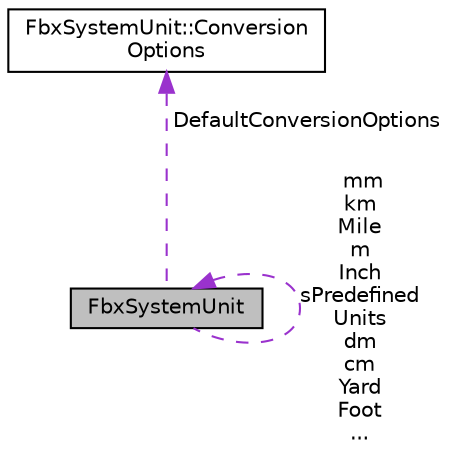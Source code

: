 digraph "FbxSystemUnit"
{
  edge [fontname="Helvetica",fontsize="10",labelfontname="Helvetica",labelfontsize="10"];
  node [fontname="Helvetica",fontsize="10",shape=record];
  Node1 [label="FbxSystemUnit",height=0.2,width=0.4,color="black", fillcolor="grey75", style="filled", fontcolor="black"];
  Node2 -> Node1 [dir="back",color="darkorchid3",fontsize="10",style="dashed",label=" DefaultConversionOptions" ,fontname="Helvetica"];
  Node2 [label="FbxSystemUnit::Conversion\lOptions",height=0.2,width=0.4,color="black", fillcolor="white", style="filled",URL="$struct_fbx_system_unit_1_1_conversion_options.html"];
  Node1 -> Node1 [dir="back",color="darkorchid3",fontsize="10",style="dashed",label=" mm\nkm\nMile\nm\nInch\nsPredefined\lUnits\ndm\ncm\nYard\nFoot\n..." ,fontname="Helvetica"];
}
